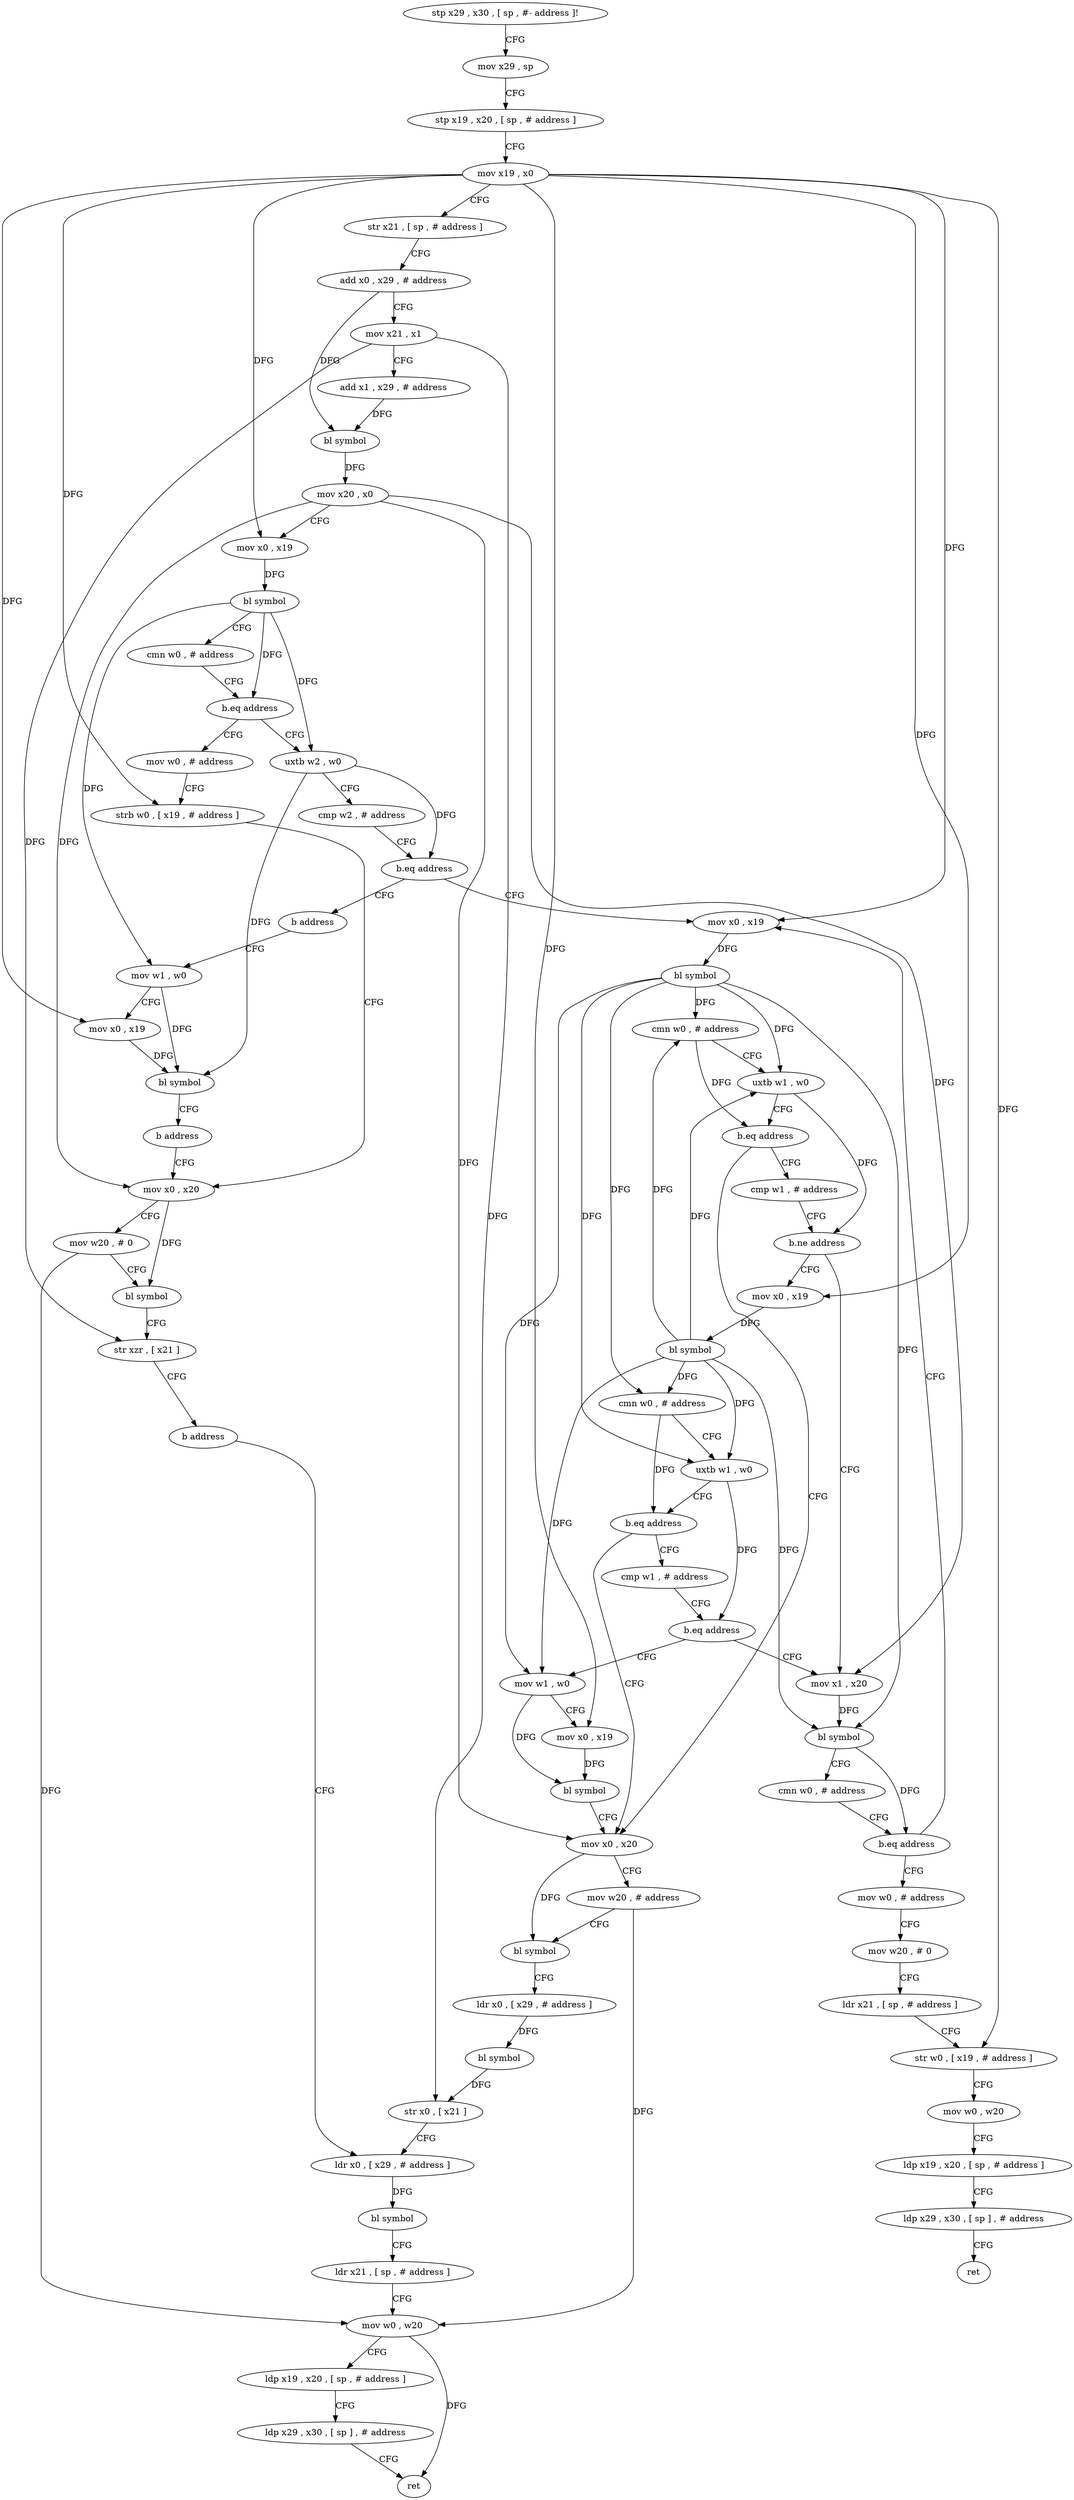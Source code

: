 digraph "func" {
"103240" [label = "stp x29 , x30 , [ sp , #- address ]!" ]
"103244" [label = "mov x29 , sp" ]
"103248" [label = "stp x19 , x20 , [ sp , # address ]" ]
"103252" [label = "mov x19 , x0" ]
"103256" [label = "str x21 , [ sp , # address ]" ]
"103260" [label = "add x0 , x29 , # address" ]
"103264" [label = "mov x21 , x1" ]
"103268" [label = "add x1 , x29 , # address" ]
"103272" [label = "bl symbol" ]
"103276" [label = "mov x20 , x0" ]
"103280" [label = "mov x0 , x19" ]
"103284" [label = "bl symbol" ]
"103288" [label = "cmn w0 , # address" ]
"103292" [label = "b.eq address" ]
"103448" [label = "mov w0 , # address" ]
"103296" [label = "uxtb w2 , w0" ]
"103452" [label = "strb w0 , [ x19 , # address ]" ]
"103456" [label = "mov x0 , x20" ]
"103300" [label = "cmp w2 , # address" ]
"103304" [label = "b.eq address" ]
"103328" [label = "mov x0 , x19" ]
"103308" [label = "b address" ]
"103420" [label = "ldr x0 , [ x29 , # address ]" ]
"103424" [label = "bl symbol" ]
"103428" [label = "ldr x21 , [ sp , # address ]" ]
"103432" [label = "mov w0 , w20" ]
"103436" [label = "ldp x19 , x20 , [ sp , # address ]" ]
"103440" [label = "ldp x29 , x30 , [ sp ] , # address" ]
"103444" [label = "ret" ]
"103332" [label = "bl symbol" ]
"103336" [label = "cmn w0 , # address" ]
"103340" [label = "uxtb w1 , w0" ]
"103344" [label = "b.eq address" ]
"103396" [label = "mov x0 , x20" ]
"103348" [label = "cmp w1 , # address" ]
"103480" [label = "mov w1 , w0" ]
"103400" [label = "mov w20 , # address" ]
"103404" [label = "bl symbol" ]
"103408" [label = "ldr x0 , [ x29 , # address ]" ]
"103412" [label = "bl symbol" ]
"103416" [label = "str x0 , [ x21 ]" ]
"103352" [label = "b.ne address" ]
"103312" [label = "mov x1 , x20" ]
"103356" [label = "mov x0 , x19" ]
"103484" [label = "mov x0 , x19" ]
"103488" [label = "bl symbol" ]
"103492" [label = "b address" ]
"103316" [label = "bl symbol" ]
"103320" [label = "cmn w0 , # address" ]
"103324" [label = "b.eq address" ]
"103496" [label = "mov w0 , # address" ]
"103360" [label = "bl symbol" ]
"103364" [label = "cmn w0 , # address" ]
"103368" [label = "uxtb w1 , w0" ]
"103372" [label = "b.eq address" ]
"103376" [label = "cmp w1 , # address" ]
"103460" [label = "mov w20 , # 0" ]
"103464" [label = "bl symbol" ]
"103468" [label = "str xzr , [ x21 ]" ]
"103472" [label = "b address" ]
"103500" [label = "mov w20 , # 0" ]
"103504" [label = "ldr x21 , [ sp , # address ]" ]
"103508" [label = "str w0 , [ x19 , # address ]" ]
"103512" [label = "mov w0 , w20" ]
"103516" [label = "ldp x19 , x20 , [ sp , # address ]" ]
"103520" [label = "ldp x29 , x30 , [ sp ] , # address" ]
"103524" [label = "ret" ]
"103380" [label = "b.eq address" ]
"103384" [label = "mov w1 , w0" ]
"103388" [label = "mov x0 , x19" ]
"103392" [label = "bl symbol" ]
"103240" -> "103244" [ label = "CFG" ]
"103244" -> "103248" [ label = "CFG" ]
"103248" -> "103252" [ label = "CFG" ]
"103252" -> "103256" [ label = "CFG" ]
"103252" -> "103280" [ label = "DFG" ]
"103252" -> "103452" [ label = "DFG" ]
"103252" -> "103328" [ label = "DFG" ]
"103252" -> "103484" [ label = "DFG" ]
"103252" -> "103356" [ label = "DFG" ]
"103252" -> "103508" [ label = "DFG" ]
"103252" -> "103388" [ label = "DFG" ]
"103256" -> "103260" [ label = "CFG" ]
"103260" -> "103264" [ label = "CFG" ]
"103260" -> "103272" [ label = "DFG" ]
"103264" -> "103268" [ label = "CFG" ]
"103264" -> "103468" [ label = "DFG" ]
"103264" -> "103416" [ label = "DFG" ]
"103268" -> "103272" [ label = "DFG" ]
"103272" -> "103276" [ label = "DFG" ]
"103276" -> "103280" [ label = "CFG" ]
"103276" -> "103456" [ label = "DFG" ]
"103276" -> "103396" [ label = "DFG" ]
"103276" -> "103312" [ label = "DFG" ]
"103280" -> "103284" [ label = "DFG" ]
"103284" -> "103288" [ label = "CFG" ]
"103284" -> "103292" [ label = "DFG" ]
"103284" -> "103296" [ label = "DFG" ]
"103284" -> "103480" [ label = "DFG" ]
"103288" -> "103292" [ label = "CFG" ]
"103292" -> "103448" [ label = "CFG" ]
"103292" -> "103296" [ label = "CFG" ]
"103448" -> "103452" [ label = "CFG" ]
"103296" -> "103300" [ label = "CFG" ]
"103296" -> "103304" [ label = "DFG" ]
"103296" -> "103488" [ label = "DFG" ]
"103452" -> "103456" [ label = "CFG" ]
"103456" -> "103460" [ label = "CFG" ]
"103456" -> "103464" [ label = "DFG" ]
"103300" -> "103304" [ label = "CFG" ]
"103304" -> "103328" [ label = "CFG" ]
"103304" -> "103308" [ label = "CFG" ]
"103328" -> "103332" [ label = "DFG" ]
"103308" -> "103480" [ label = "CFG" ]
"103420" -> "103424" [ label = "DFG" ]
"103424" -> "103428" [ label = "CFG" ]
"103428" -> "103432" [ label = "CFG" ]
"103432" -> "103436" [ label = "CFG" ]
"103432" -> "103444" [ label = "DFG" ]
"103436" -> "103440" [ label = "CFG" ]
"103440" -> "103444" [ label = "CFG" ]
"103332" -> "103336" [ label = "DFG" ]
"103332" -> "103340" [ label = "DFG" ]
"103332" -> "103316" [ label = "DFG" ]
"103332" -> "103364" [ label = "DFG" ]
"103332" -> "103368" [ label = "DFG" ]
"103332" -> "103384" [ label = "DFG" ]
"103336" -> "103340" [ label = "CFG" ]
"103336" -> "103344" [ label = "DFG" ]
"103340" -> "103344" [ label = "CFG" ]
"103340" -> "103352" [ label = "DFG" ]
"103344" -> "103396" [ label = "CFG" ]
"103344" -> "103348" [ label = "CFG" ]
"103396" -> "103400" [ label = "CFG" ]
"103396" -> "103404" [ label = "DFG" ]
"103348" -> "103352" [ label = "CFG" ]
"103480" -> "103484" [ label = "CFG" ]
"103480" -> "103488" [ label = "DFG" ]
"103400" -> "103404" [ label = "CFG" ]
"103400" -> "103432" [ label = "DFG" ]
"103404" -> "103408" [ label = "CFG" ]
"103408" -> "103412" [ label = "DFG" ]
"103412" -> "103416" [ label = "DFG" ]
"103416" -> "103420" [ label = "CFG" ]
"103352" -> "103312" [ label = "CFG" ]
"103352" -> "103356" [ label = "CFG" ]
"103312" -> "103316" [ label = "DFG" ]
"103356" -> "103360" [ label = "DFG" ]
"103484" -> "103488" [ label = "DFG" ]
"103488" -> "103492" [ label = "CFG" ]
"103492" -> "103456" [ label = "CFG" ]
"103316" -> "103320" [ label = "CFG" ]
"103316" -> "103324" [ label = "DFG" ]
"103320" -> "103324" [ label = "CFG" ]
"103324" -> "103496" [ label = "CFG" ]
"103324" -> "103328" [ label = "CFG" ]
"103496" -> "103500" [ label = "CFG" ]
"103360" -> "103364" [ label = "DFG" ]
"103360" -> "103336" [ label = "DFG" ]
"103360" -> "103340" [ label = "DFG" ]
"103360" -> "103316" [ label = "DFG" ]
"103360" -> "103368" [ label = "DFG" ]
"103360" -> "103384" [ label = "DFG" ]
"103364" -> "103368" [ label = "CFG" ]
"103364" -> "103372" [ label = "DFG" ]
"103368" -> "103372" [ label = "CFG" ]
"103368" -> "103380" [ label = "DFG" ]
"103372" -> "103396" [ label = "CFG" ]
"103372" -> "103376" [ label = "CFG" ]
"103376" -> "103380" [ label = "CFG" ]
"103460" -> "103464" [ label = "CFG" ]
"103460" -> "103432" [ label = "DFG" ]
"103464" -> "103468" [ label = "CFG" ]
"103468" -> "103472" [ label = "CFG" ]
"103472" -> "103420" [ label = "CFG" ]
"103500" -> "103504" [ label = "CFG" ]
"103504" -> "103508" [ label = "CFG" ]
"103508" -> "103512" [ label = "CFG" ]
"103512" -> "103516" [ label = "CFG" ]
"103516" -> "103520" [ label = "CFG" ]
"103520" -> "103524" [ label = "CFG" ]
"103380" -> "103312" [ label = "CFG" ]
"103380" -> "103384" [ label = "CFG" ]
"103384" -> "103388" [ label = "CFG" ]
"103384" -> "103392" [ label = "DFG" ]
"103388" -> "103392" [ label = "DFG" ]
"103392" -> "103396" [ label = "CFG" ]
}
